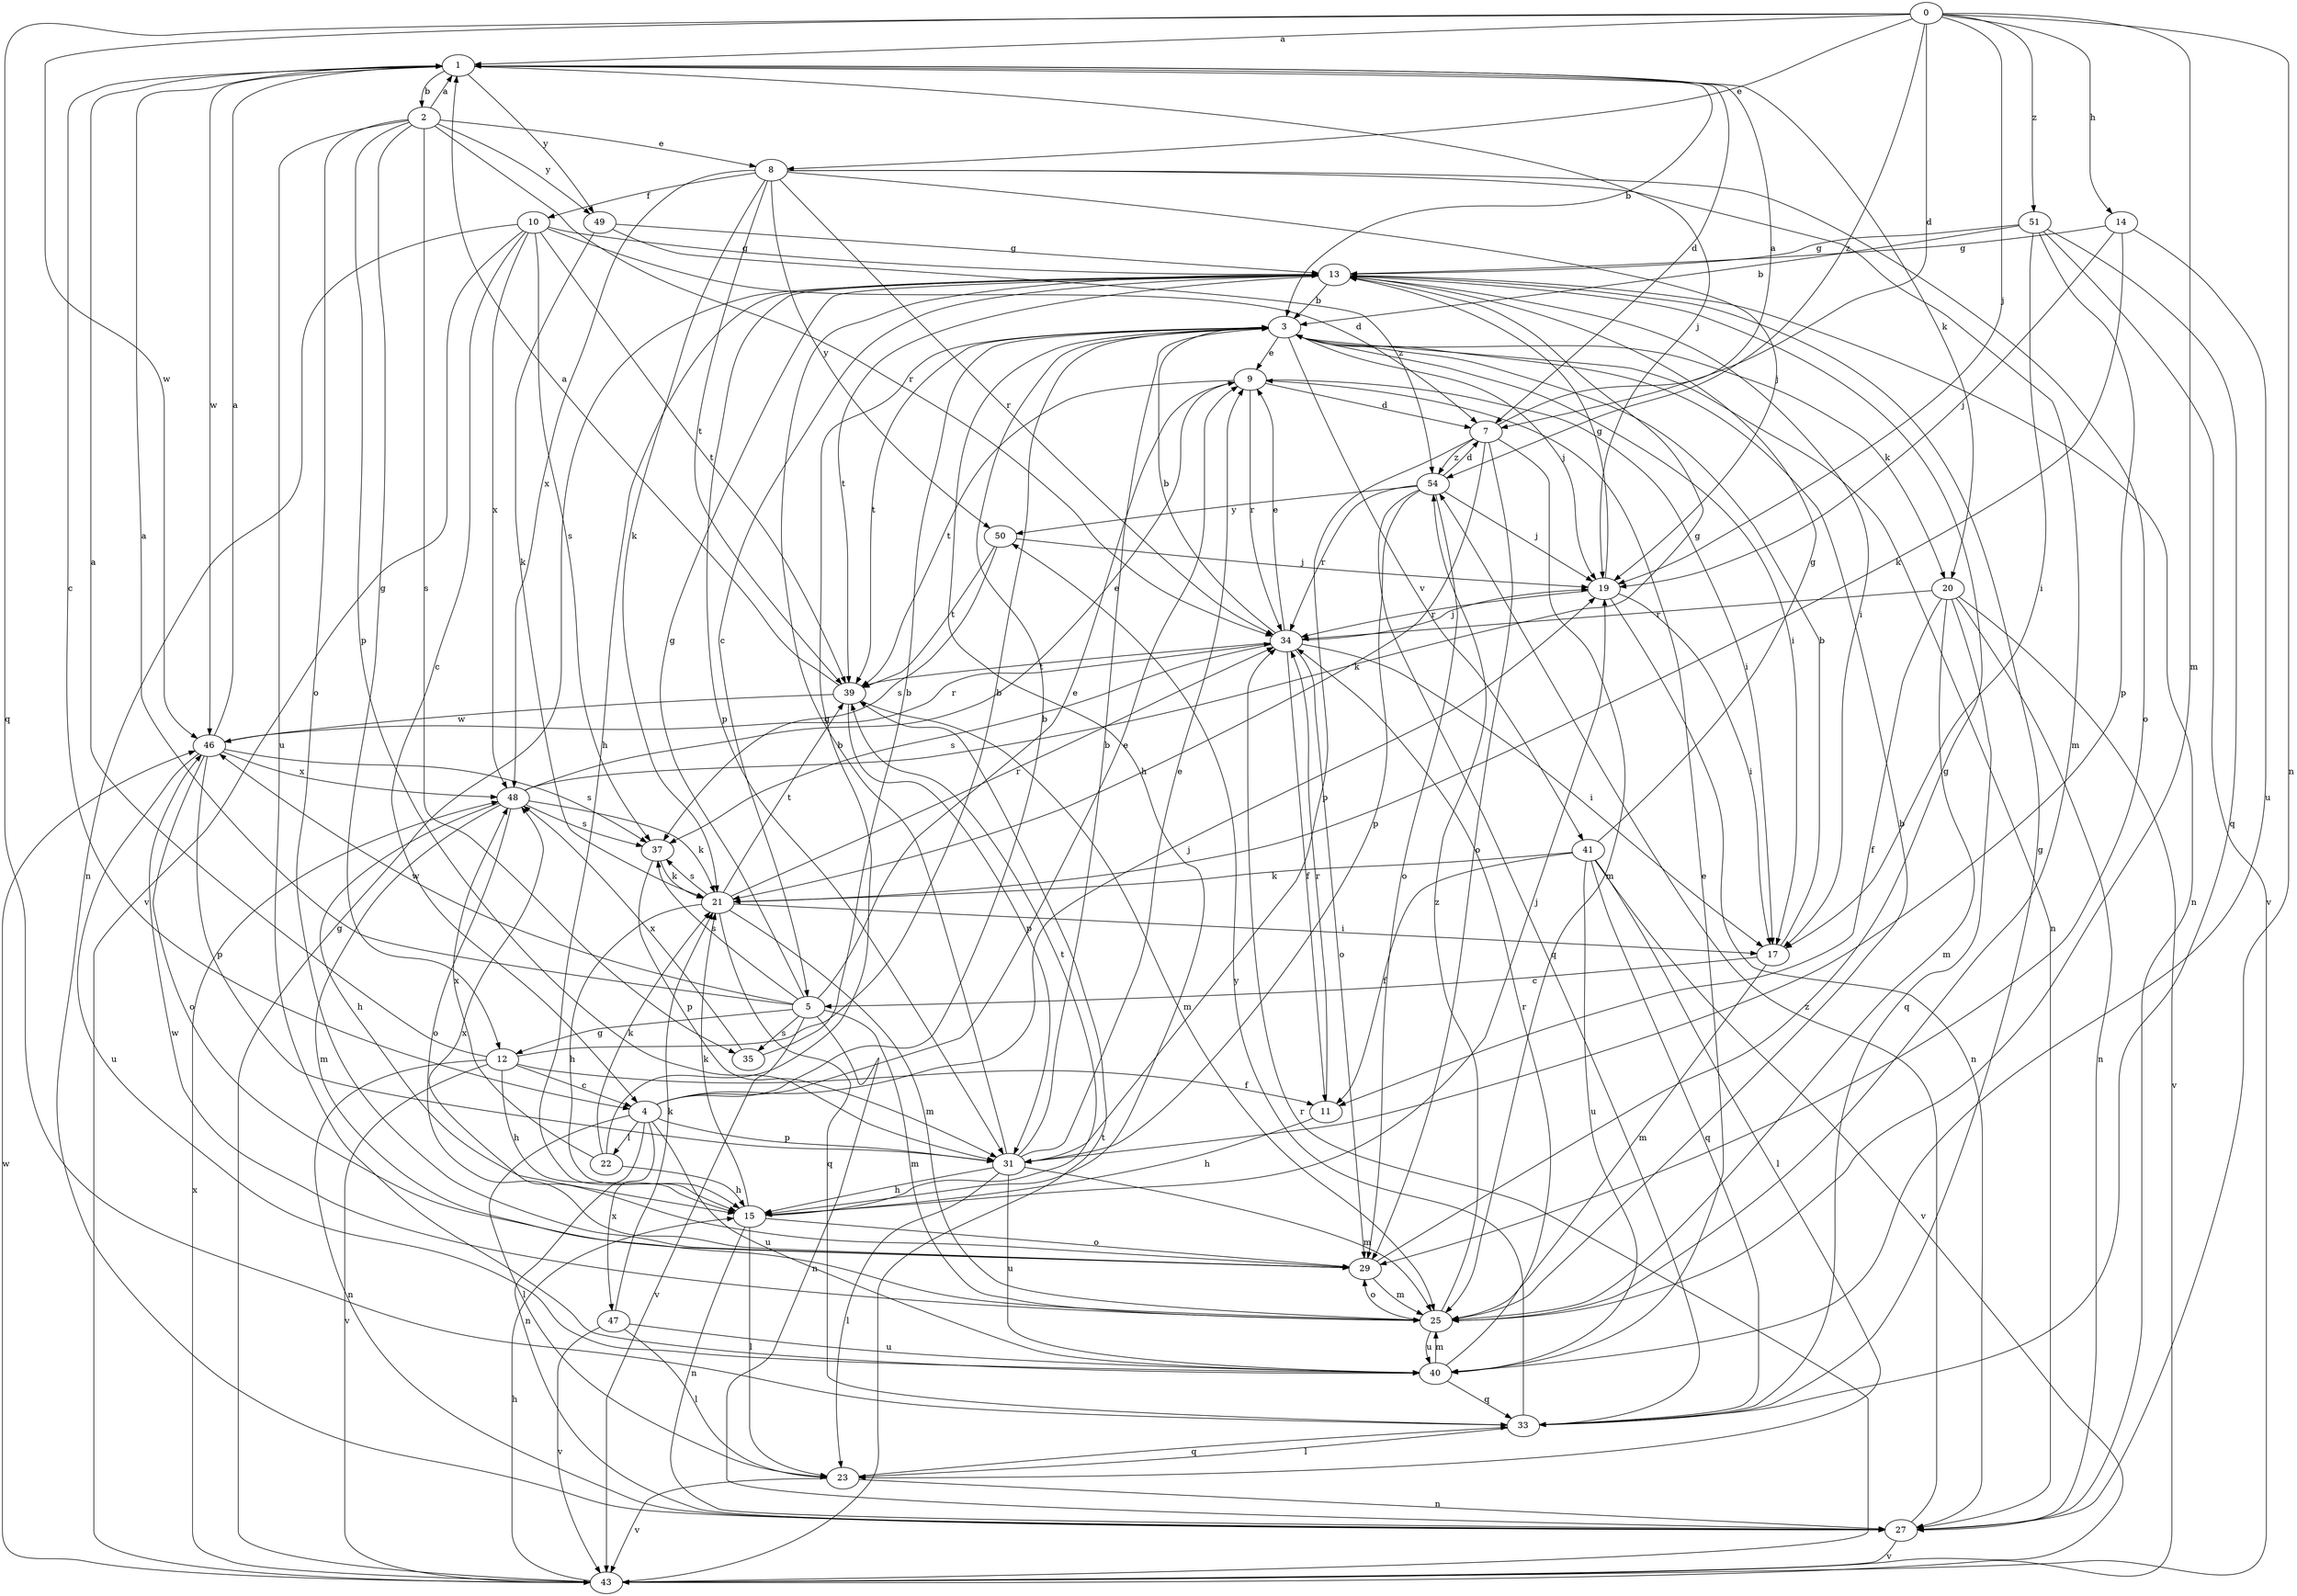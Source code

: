 strict digraph  {
0;
1;
2;
3;
4;
5;
7;
8;
9;
10;
11;
12;
13;
14;
15;
17;
19;
20;
21;
22;
23;
25;
27;
29;
31;
33;
34;
35;
37;
39;
40;
41;
43;
46;
47;
48;
49;
50;
51;
54;
0 -> 1  [label=a];
0 -> 7  [label=d];
0 -> 8  [label=e];
0 -> 14  [label=h];
0 -> 19  [label=j];
0 -> 25  [label=m];
0 -> 27  [label=n];
0 -> 33  [label=q];
0 -> 46  [label=w];
0 -> 51  [label=z];
0 -> 54  [label=z];
1 -> 2  [label=b];
1 -> 3  [label=b];
1 -> 4  [label=c];
1 -> 7  [label=d];
1 -> 19  [label=j];
1 -> 20  [label=k];
1 -> 46  [label=w];
1 -> 49  [label=y];
2 -> 1  [label=a];
2 -> 8  [label=e];
2 -> 12  [label=g];
2 -> 29  [label=o];
2 -> 31  [label=p];
2 -> 34  [label=r];
2 -> 35  [label=s];
2 -> 40  [label=u];
2 -> 49  [label=y];
3 -> 9  [label=e];
3 -> 15  [label=h];
3 -> 17  [label=i];
3 -> 19  [label=j];
3 -> 20  [label=k];
3 -> 27  [label=n];
3 -> 39  [label=t];
3 -> 41  [label=v];
4 -> 3  [label=b];
4 -> 9  [label=e];
4 -> 19  [label=j];
4 -> 22  [label=l];
4 -> 23  [label=l];
4 -> 27  [label=n];
4 -> 31  [label=p];
4 -> 40  [label=u];
4 -> 47  [label=x];
5 -> 1  [label=a];
5 -> 9  [label=e];
5 -> 12  [label=g];
5 -> 13  [label=g];
5 -> 25  [label=m];
5 -> 27  [label=n];
5 -> 35  [label=s];
5 -> 37  [label=s];
5 -> 43  [label=v];
5 -> 46  [label=w];
7 -> 1  [label=a];
7 -> 21  [label=k];
7 -> 25  [label=m];
7 -> 29  [label=o];
7 -> 31  [label=p];
7 -> 54  [label=z];
8 -> 10  [label=f];
8 -> 19  [label=j];
8 -> 21  [label=k];
8 -> 25  [label=m];
8 -> 29  [label=o];
8 -> 34  [label=r];
8 -> 39  [label=t];
8 -> 48  [label=x];
8 -> 50  [label=y];
9 -> 7  [label=d];
9 -> 17  [label=i];
9 -> 34  [label=r];
9 -> 39  [label=t];
10 -> 4  [label=c];
10 -> 7  [label=d];
10 -> 13  [label=g];
10 -> 27  [label=n];
10 -> 37  [label=s];
10 -> 39  [label=t];
10 -> 43  [label=v];
10 -> 48  [label=x];
11 -> 15  [label=h];
11 -> 34  [label=r];
12 -> 1  [label=a];
12 -> 3  [label=b];
12 -> 4  [label=c];
12 -> 11  [label=f];
12 -> 15  [label=h];
12 -> 27  [label=n];
12 -> 43  [label=v];
13 -> 3  [label=b];
13 -> 5  [label=c];
13 -> 15  [label=h];
13 -> 17  [label=i];
13 -> 27  [label=n];
13 -> 31  [label=p];
13 -> 39  [label=t];
14 -> 13  [label=g];
14 -> 19  [label=j];
14 -> 21  [label=k];
14 -> 40  [label=u];
15 -> 19  [label=j];
15 -> 21  [label=k];
15 -> 23  [label=l];
15 -> 27  [label=n];
15 -> 29  [label=o];
15 -> 39  [label=t];
17 -> 3  [label=b];
17 -> 5  [label=c];
17 -> 25  [label=m];
19 -> 13  [label=g];
19 -> 17  [label=i];
19 -> 27  [label=n];
19 -> 34  [label=r];
20 -> 11  [label=f];
20 -> 25  [label=m];
20 -> 27  [label=n];
20 -> 33  [label=q];
20 -> 34  [label=r];
20 -> 43  [label=v];
21 -> 15  [label=h];
21 -> 17  [label=i];
21 -> 25  [label=m];
21 -> 33  [label=q];
21 -> 34  [label=r];
21 -> 37  [label=s];
21 -> 39  [label=t];
22 -> 3  [label=b];
22 -> 15  [label=h];
22 -> 21  [label=k];
22 -> 48  [label=x];
23 -> 27  [label=n];
23 -> 33  [label=q];
23 -> 43  [label=v];
25 -> 3  [label=b];
25 -> 29  [label=o];
25 -> 40  [label=u];
25 -> 46  [label=w];
25 -> 54  [label=z];
27 -> 43  [label=v];
27 -> 54  [label=z];
29 -> 13  [label=g];
29 -> 25  [label=m];
29 -> 48  [label=x];
31 -> 3  [label=b];
31 -> 9  [label=e];
31 -> 13  [label=g];
31 -> 15  [label=h];
31 -> 23  [label=l];
31 -> 25  [label=m];
31 -> 40  [label=u];
33 -> 13  [label=g];
33 -> 23  [label=l];
33 -> 50  [label=y];
34 -> 3  [label=b];
34 -> 9  [label=e];
34 -> 11  [label=f];
34 -> 17  [label=i];
34 -> 19  [label=j];
34 -> 29  [label=o];
34 -> 37  [label=s];
34 -> 39  [label=t];
35 -> 3  [label=b];
35 -> 48  [label=x];
37 -> 21  [label=k];
37 -> 31  [label=p];
39 -> 1  [label=a];
39 -> 25  [label=m];
39 -> 31  [label=p];
39 -> 46  [label=w];
40 -> 9  [label=e];
40 -> 25  [label=m];
40 -> 33  [label=q];
40 -> 34  [label=r];
41 -> 11  [label=f];
41 -> 13  [label=g];
41 -> 21  [label=k];
41 -> 23  [label=l];
41 -> 33  [label=q];
41 -> 40  [label=u];
41 -> 43  [label=v];
43 -> 13  [label=g];
43 -> 15  [label=h];
43 -> 34  [label=r];
43 -> 39  [label=t];
43 -> 46  [label=w];
43 -> 48  [label=x];
46 -> 1  [label=a];
46 -> 29  [label=o];
46 -> 31  [label=p];
46 -> 34  [label=r];
46 -> 37  [label=s];
46 -> 40  [label=u];
46 -> 48  [label=x];
47 -> 21  [label=k];
47 -> 23  [label=l];
47 -> 40  [label=u];
47 -> 43  [label=v];
48 -> 9  [label=e];
48 -> 13  [label=g];
48 -> 15  [label=h];
48 -> 21  [label=k];
48 -> 25  [label=m];
48 -> 29  [label=o];
48 -> 37  [label=s];
49 -> 13  [label=g];
49 -> 21  [label=k];
49 -> 54  [label=z];
50 -> 19  [label=j];
50 -> 37  [label=s];
50 -> 39  [label=t];
51 -> 3  [label=b];
51 -> 13  [label=g];
51 -> 17  [label=i];
51 -> 31  [label=p];
51 -> 33  [label=q];
51 -> 43  [label=v];
54 -> 7  [label=d];
54 -> 19  [label=j];
54 -> 29  [label=o];
54 -> 31  [label=p];
54 -> 33  [label=q];
54 -> 34  [label=r];
54 -> 50  [label=y];
}
